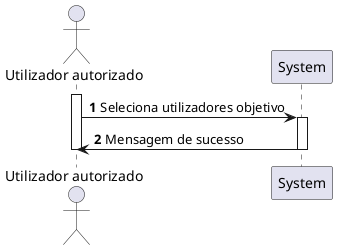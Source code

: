 @startuml
autonumber
'hide footbox

actor "Utilizador autorizado" as una

activate una
una->"System": Seleciona utilizadores objetivo
activate "System"
"System"->una: Mensagem de sucesso
deactivate "System"
deactivate una
@enduml
